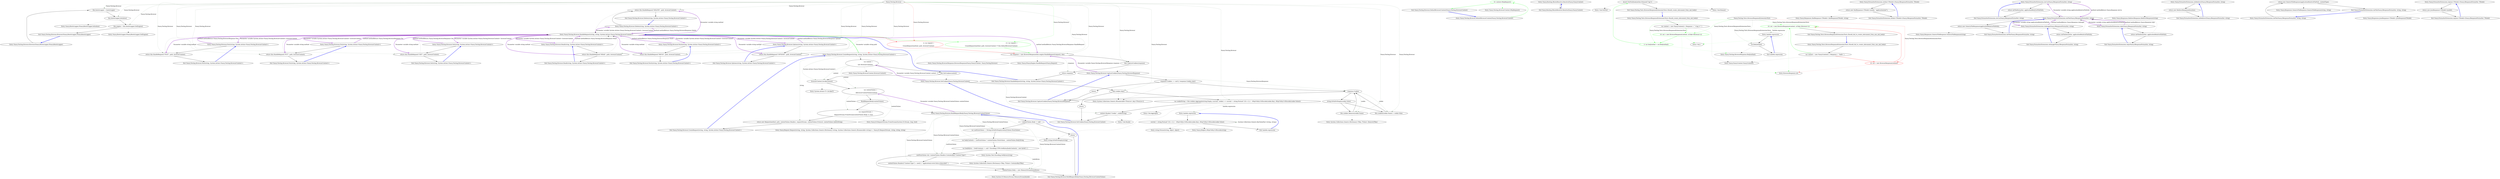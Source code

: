 digraph  {
n86 [label="Nancy.Testing.Browser", span=""];
n0 [cluster="Nancy.Testing.Browser.Browser(Nancy.Bootstrapper.INancyBootstrapper)", label="Entry Nancy.Testing.Browser.Browser(Nancy.Bootstrapper.INancyBootstrapper)", span="26-26"];
n1 [cluster="Nancy.Testing.Browser.Browser(Nancy.Bootstrapper.INancyBootstrapper)", label="this.bootstrapper = bootstrapper", span="28-28"];
n2 [cluster="Nancy.Testing.Browser.Browser(Nancy.Bootstrapper.INancyBootstrapper)", label="this.bootstrapper.Initialise()", span="29-29"];
n3 [cluster="Nancy.Testing.Browser.Browser(Nancy.Bootstrapper.INancyBootstrapper)", label="this.engine = this.bootstrapper.GetEngine()", span="30-30"];
n5 [cluster="Nancy.Bootstrapper.INancyBootstrapper.Initialise()", label="Entry Nancy.Bootstrapper.INancyBootstrapper.Initialise()", span="10-10"];
n4 [cluster="Nancy.Testing.Browser.Browser(Nancy.Bootstrapper.INancyBootstrapper)", label="Exit Nancy.Testing.Browser.Browser(Nancy.Bootstrapper.INancyBootstrapper)", span="26-26"];
n6 [cluster="Nancy.Bootstrapper.INancyBootstrapper.GetEngine()", label="Entry Nancy.Bootstrapper.INancyBootstrapper.GetEngine()", span="16-16"];
n7 [cluster="Nancy.Testing.Browser.Delete(string, System.Action<Nancy.Testing.BrowserContext>)", label="Entry Nancy.Testing.Browser.Delete(string, System.Action<Nancy.Testing.BrowserContext>)", span="39-39"];
n8 [cluster="Nancy.Testing.Browser.Delete(string, System.Action<Nancy.Testing.BrowserContext>)", label="return this.HandleRequest(''DELETE'', path, browserContext);", span="41-41"];
n9 [cluster="Nancy.Testing.Browser.Delete(string, System.Action<Nancy.Testing.BrowserContext>)", label="Exit Nancy.Testing.Browser.Delete(string, System.Action<Nancy.Testing.BrowserContext>)", span="39-39"];
n10 [cluster="Nancy.Testing.Browser.HandleRequest(string, string, System.Action<Nancy.Testing.BrowserContext>)", label="Entry Nancy.Testing.Browser.HandleRequest(string, string, System.Action<Nancy.Testing.BrowserContext>)", span="110-110"];
n11 [cluster="Nancy.Testing.Browser.Get(string, System.Action<Nancy.Testing.BrowserContext>)", label="Entry Nancy.Testing.Browser.Get(string, System.Action<Nancy.Testing.BrowserContext>)", span="50-50"];
n12 [cluster="Nancy.Testing.Browser.Get(string, System.Action<Nancy.Testing.BrowserContext>)", label="return this.HandleRequest(''GET'', path, browserContext);", span="52-52"];
n13 [cluster="Nancy.Testing.Browser.Get(string, System.Action<Nancy.Testing.BrowserContext>)", label="Exit Nancy.Testing.Browser.Get(string, System.Action<Nancy.Testing.BrowserContext>)", span="50-50"];
n14 [cluster="Nancy.Testing.Browser.Head(string, System.Action<Nancy.Testing.BrowserContext>)", label="Entry Nancy.Testing.Browser.Head(string, System.Action<Nancy.Testing.BrowserContext>)", span="61-61"];
n15 [cluster="Nancy.Testing.Browser.Head(string, System.Action<Nancy.Testing.BrowserContext>)", label="return this.HandleRequest(''HEAD'', path, browserContext);", span="63-63"];
n16 [cluster="Nancy.Testing.Browser.Head(string, System.Action<Nancy.Testing.BrowserContext>)", label="Exit Nancy.Testing.Browser.Head(string, System.Action<Nancy.Testing.BrowserContext>)", span="61-61"];
n17 [cluster="Nancy.Testing.Browser.Options(string, System.Action<Nancy.Testing.BrowserContext>)", label="Entry Nancy.Testing.Browser.Options(string, System.Action<Nancy.Testing.BrowserContext>)", span="72-72"];
n18 [cluster="Nancy.Testing.Browser.Options(string, System.Action<Nancy.Testing.BrowserContext>)", label="return this.HandleRequest(''OPTIONS'', path, browserContext);", span="74-74"];
n19 [cluster="Nancy.Testing.Browser.Options(string, System.Action<Nancy.Testing.BrowserContext>)", label="Exit Nancy.Testing.Browser.Options(string, System.Action<Nancy.Testing.BrowserContext>)", span="72-72"];
n20 [cluster="Nancy.Testing.Browser.Patch(string, System.Action<Nancy.Testing.BrowserContext>)", label="Entry Nancy.Testing.Browser.Patch(string, System.Action<Nancy.Testing.BrowserContext>)", span="83-83"];
n21 [cluster="Nancy.Testing.Browser.Patch(string, System.Action<Nancy.Testing.BrowserContext>)", label="return this.HandleRequest(''PATCH'', path, browserContext);", span="85-85"];
n22 [cluster="Nancy.Testing.Browser.Patch(string, System.Action<Nancy.Testing.BrowserContext>)", label="Exit Nancy.Testing.Browser.Patch(string, System.Action<Nancy.Testing.BrowserContext>)", span="83-83"];
n23 [cluster="Nancy.Testing.Browser.Post(string, System.Action<Nancy.Testing.BrowserContext>)", label="Entry Nancy.Testing.Browser.Post(string, System.Action<Nancy.Testing.BrowserContext>)", span="94-94"];
n24 [cluster="Nancy.Testing.Browser.Post(string, System.Action<Nancy.Testing.BrowserContext>)", label="return this.HandleRequest(''POST'', path, browserContext);", span="96-96"];
n25 [cluster="Nancy.Testing.Browser.Post(string, System.Action<Nancy.Testing.BrowserContext>)", label="Exit Nancy.Testing.Browser.Post(string, System.Action<Nancy.Testing.BrowserContext>)", span="94-94"];
n26 [cluster="Nancy.Testing.Browser.Put(string, System.Action<Nancy.Testing.BrowserContext>)", label="Entry Nancy.Testing.Browser.Put(string, System.Action<Nancy.Testing.BrowserContext>)", span="105-105"];
n27 [cluster="Nancy.Testing.Browser.Put(string, System.Action<Nancy.Testing.BrowserContext>)", label="return this.HandleRequest(''PUT'', path, browserContext);", span="107-107"];
n28 [cluster="Nancy.Testing.Browser.Put(string, System.Action<Nancy.Testing.BrowserContext>)", label="Exit Nancy.Testing.Browser.Put(string, System.Action<Nancy.Testing.BrowserContext>)", span="105-105"];
n29 [cluster="Nancy.Testing.Browser.HandleRequest(string, string, System.Action<Nancy.Testing.BrowserContext>)", color=red, community=0, label="4: var request =\r\n                CreateRequest(method, path, browserContext)", span="112-113"];
n30 [cluster="Nancy.Testing.Browser.HandleRequest(string, string, System.Action<Nancy.Testing.BrowserContext>)", label="var response = new BrowserResponse(this.engine.HandleRequest(request), this)", span="115-115"];
n34 [cluster="Nancy.Testing.Browser.CreateRequest(string, string, System.Action<Nancy.Testing.BrowserContext>)", label="Entry Nancy.Testing.Browser.CreateRequest(string, string, System.Action<Nancy.Testing.BrowserContext>)", span="173-173"];
n31 [cluster="Nancy.Testing.Browser.HandleRequest(string, string, System.Action<Nancy.Testing.BrowserContext>)", label="this.CaptureCookies(response)", span="117-117"];
n35 [cluster="Nancy.Testing.BrowserResponse.BrowserResponse(Nancy.NancyContext, Nancy.Testing.Browser)", label="Entry Nancy.Testing.BrowserResponse.BrowserResponse(Nancy.NancyContext, Nancy.Testing.Browser)", span="22-22"];
n36 [cluster="Nancy.INancyEngine.HandleRequest(Nancy.Request)", label="Entry Nancy.INancyEngine.HandleRequest(Nancy.Request)", span="46-46"];
n32 [cluster="Nancy.Testing.Browser.HandleRequest(string, string, System.Action<Nancy.Testing.BrowserContext>)", label="return response;", span="119-119"];
n37 [cluster="Nancy.Testing.Browser.CaptureCookies(Nancy.Testing.BrowserResponse)", label="Entry Nancy.Testing.Browser.CaptureCookies(Nancy.Testing.BrowserResponse)", span="134-134"];
n33 [cluster="Nancy.Testing.Browser.HandleRequest(string, string, System.Action<Nancy.Testing.BrowserContext>)", label="Exit Nancy.Testing.Browser.HandleRequest(string, string, System.Action<Nancy.Testing.BrowserContext>)", span="110-110"];
n38 [cluster="Nancy.Testing.Browser.SetCookies(Nancy.Testing.BrowserContext)", label="Entry Nancy.Testing.Browser.SetCookies(Nancy.Testing.BrowserContext)", span="122-122"];
n39 [cluster="Nancy.Testing.Browser.SetCookies(Nancy.Testing.BrowserContext)", label="!this.cookies.Any()", span="124-124"];
n42 [cluster="Nancy.Testing.Browser.SetCookies(Nancy.Testing.BrowserContext)", label="context.Header(''Cookie'', cookieString)", span="131-131"];
n40 [cluster="Nancy.Testing.Browser.SetCookies(Nancy.Testing.BrowserContext)", label="return;", span="126-126"];
n41 [cluster="Nancy.Testing.Browser.SetCookies(Nancy.Testing.BrowserContext)", label="var cookieString = this.cookies.Aggregate(string.Empty, (current, cookie) => current + string.Format(''{0}={1};'', HttpUtility.UrlEncode(cookie.Key), HttpUtility.UrlEncode(cookie.Value)))", span="129-129"];
n44 [cluster="System.Collections.Generic.IEnumerable<TSource>.Any<TSource>()", label="Entry System.Collections.Generic.IEnumerable<TSource>.Any<TSource>()", span="0-0"];
n45 [cluster="Unk.Aggregate", label="Entry Unk.Aggregate", span=""];
n47 [cluster="lambda expression", label="Entry lambda expression", span="129-129"];
n43 [cluster="Nancy.Testing.Browser.SetCookies(Nancy.Testing.BrowserContext)", label="Exit Nancy.Testing.Browser.SetCookies(Nancy.Testing.BrowserContext)", span="122-122"];
n46 [cluster="Unk.Header", label="Entry Unk.Header", span=""];
n48 [cluster="lambda expression", label="current + string.Format(''{0}={1};'', HttpUtility.UrlEncode(cookie.Key), HttpUtility.UrlEncode(cookie.Value))", span="129-129"];
n49 [cluster="lambda expression", label="Exit lambda expression", span="129-129"];
n50 [cluster="Nancy.Helpers.HttpUtility.UrlEncode(string)", label="Entry Nancy.Helpers.HttpUtility.UrlEncode(string)", span="373-373"];
n51 [cluster="string.Format(string, object, object)", label="Entry string.Format(string, object, object)", span="0-0"];
n52 [cluster="Nancy.Testing.Browser.CaptureCookies(Nancy.Testing.BrowserResponse)", label="response.Cookies == null || !response.Cookies.Any()", span="136-136"];
n54 [cluster="Nancy.Testing.Browser.CaptureCookies(Nancy.Testing.BrowserResponse)", label="response.Cookies", span="141-141"];
n53 [cluster="Nancy.Testing.Browser.CaptureCookies(Nancy.Testing.BrowserResponse)", label="return;", span="138-138"];
n55 [cluster="Nancy.Testing.Browser.CaptureCookies(Nancy.Testing.BrowserResponse)", label="string.IsNullOrEmpty(cookie.Value)", span="143-143"];
n58 [cluster="Nancy.Testing.Browser.CaptureCookies(Nancy.Testing.BrowserResponse)", label="Exit Nancy.Testing.Browser.CaptureCookies(Nancy.Testing.BrowserResponse)", span="134-134"];
n56 [cluster="Nancy.Testing.Browser.CaptureCookies(Nancy.Testing.BrowserResponse)", label="this.cookies.Remove(cookie.Name)", span="145-145"];
n57 [cluster="Nancy.Testing.Browser.CaptureCookies(Nancy.Testing.BrowserResponse)", label="this.cookies[cookie.Name] = cookie.Value", span="149-149"];
n59 [cluster="string.IsNullOrEmpty(string)", label="Entry string.IsNullOrEmpty(string)", span="0-0"];
n60 [cluster="System.Collections.Generic.IDictionary<TKey, TValue>.Remove(TKey)", label="Entry System.Collections.Generic.IDictionary<TKey, TValue>.Remove(TKey)", span="0-0"];
n61 [cluster="Nancy.Testing.Browser.BuildRequestBody(Nancy.Testing.IBrowserContextValues)", label="Entry Nancy.Testing.Browser.BuildRequestBody(Nancy.Testing.IBrowserContextValues)", span="154-154"];
n62 [cluster="Nancy.Testing.Browser.BuildRequestBody(Nancy.Testing.IBrowserContextValues)", label="contextValues.Body != null", span="156-156"];
n64 [cluster="Nancy.Testing.Browser.BuildRequestBody(Nancy.Testing.IBrowserContextValues)", label="var useFormValues = !String.IsNullOrEmpty(contextValues.FormValues)", span="161-161"];
n65 [cluster="Nancy.Testing.Browser.BuildRequestBody(Nancy.Testing.IBrowserContextValues)", label="var bodyContents = useFormValues ? contextValues.FormValues : contextValues.BodyString", span="162-162"];
n67 [cluster="Nancy.Testing.Browser.BuildRequestBody(Nancy.Testing.IBrowserContextValues)", label="useFormValues && !contextValues.Headers.ContainsKey(''Content-Type'')", span="165-165"];
n68 [cluster="Nancy.Testing.Browser.BuildRequestBody(Nancy.Testing.IBrowserContextValues)", label="contextValues.Headers[''Content-Type''] = new[] { ''application/x-www-form-urlencoded'' }", span="167-167"];
n69 [cluster="Nancy.Testing.Browser.BuildRequestBody(Nancy.Testing.IBrowserContextValues)", label="contextValues.Body = new MemoryStream(bodyBytes)", span="170-170"];
n63 [cluster="Nancy.Testing.Browser.BuildRequestBody(Nancy.Testing.IBrowserContextValues)", label="return;", span="158-158"];
n66 [cluster="Nancy.Testing.Browser.BuildRequestBody(Nancy.Testing.IBrowserContextValues)", label="var bodyBytes = bodyContents != null ? Encoding.UTF8.GetBytes(bodyContents) : new byte[] { }", span="163-163"];
n71 [cluster="System.Text.Encoding.GetBytes(string)", label="Entry System.Text.Encoding.GetBytes(string)", span="0-0"];
n72 [cluster="System.Collections.Generic.IDictionary<TKey, TValue>.ContainsKey(TKey)", label="Entry System.Collections.Generic.IDictionary<TKey, TValue>.ContainsKey(TKey)", span="0-0"];
n70 [cluster="Nancy.Testing.Browser.BuildRequestBody(Nancy.Testing.IBrowserContextValues)", label="Exit Nancy.Testing.Browser.BuildRequestBody(Nancy.Testing.IBrowserContextValues)", span="154-154"];
n73 [cluster="System.IO.MemoryStream.MemoryStream(byte[])", label="Entry System.IO.MemoryStream.MemoryStream(byte[])", span="0-0"];
n74 [cluster="Nancy.Testing.Browser.CreateRequest(string, string, System.Action<Nancy.Testing.BrowserContext>)", label="var context =\r\n                new BrowserContext()", span="175-176"];
n76 [cluster="Nancy.Testing.Browser.CreateRequest(string, string, System.Action<Nancy.Testing.BrowserContext>)", label="browserContext.Invoke(context)", span="180-180"];
n80 [cluster="Nancy.Testing.Browser.CreateRequest(string, string, System.Action<Nancy.Testing.BrowserContext>)", label="return new Request(method, path, contextValues.Headers, requestStream, contextValues.Protocol, contextValues.QueryString);", span="190-190"];
n75 [cluster="Nancy.Testing.Browser.CreateRequest(string, string, System.Action<Nancy.Testing.BrowserContext>)", label="this.SetCookies(context)", span="178-178"];
n82 [cluster="Nancy.Testing.BrowserContext.BrowserContext()", label="Entry Nancy.Testing.BrowserContext.BrowserContext()", span="14-14"];
n77 [cluster="Nancy.Testing.Browser.CreateRequest(string, string, System.Action<Nancy.Testing.BrowserContext>)", label="var contextValues =\r\n                (IBrowserContextValues)context", span="182-183"];
n83 [cluster="System.Action<T>.Invoke(T)", label="Entry System.Action<T>.Invoke(T)", span="0-0"];
n78 [cluster="Nancy.Testing.Browser.CreateRequest(string, string, System.Action<Nancy.Testing.BrowserContext>)", label="BuildRequestBody(contextValues)", span="185-185"];
n79 [cluster="Nancy.Testing.Browser.CreateRequest(string, string, System.Action<Nancy.Testing.BrowserContext>)", label="var requestStream =\r\n                RequestStream.FromStream(contextValues.Body, 0, true)", span="187-188"];
n84 [cluster="Nancy.IO.RequestStream.FromStream(System.IO.Stream, long, bool)", label="Entry Nancy.IO.RequestStream.FromStream(System.IO.Stream, long, bool)", span="224-224"];
n81 [cluster="Nancy.Testing.Browser.CreateRequest(string, string, System.Action<Nancy.Testing.BrowserContext>)", label="Exit Nancy.Testing.Browser.CreateRequest(string, string, System.Action<Nancy.Testing.BrowserContext>)", span="173-173"];
n85 [cluster="Nancy.Request.Request(string, string, System.Collections.Generic.IDictionary<string, System.Collections.Generic.IEnumerable<string>>, Nancy.IO.RequestStream, string, string, string)", label="Entry Nancy.Request.Request(string, string, System.Collections.Generic.IDictionary<string, System.Collections.Generic.IEnumerable<string>>, Nancy.IO.RequestStream, string, string, string)", span="41-41"];
d29 [cluster="Nancy.Testing.Browser.HandleRequest(string, string, System.Action<Nancy.Testing.BrowserContext>)", color=green, community=0, label="13: var request =\r\n                CreateRequest(method, path, browserContext ?? this.DefaultBrowserContext)", span="112-113"];
d39 [cluster="Nancy.Testing.Browser.DefaultBrowserContext(Nancy.Testing.BrowserContext)", color=green, community=0, label="10: context.HttpRequest()", span="124-124"];
d38 [cluster="Nancy.Testing.Browser.DefaultBrowserContext(Nancy.Testing.BrowserContext)", label="Entry Nancy.Testing.Browser.DefaultBrowserContext(Nancy.Testing.BrowserContext)", span="122-122"];
d40 [cluster="Nancy.Testing.Browser.DefaultBrowserContext(Nancy.Testing.BrowserContext)", label="Exit Nancy.Testing.Browser.DefaultBrowserContext(Nancy.Testing.BrowserContext)", span="122-122"];
d41 [cluster="Nancy.Testing.BrowserContext.HttpRequest()", label="Entry Nancy.Testing.BrowserContext.HttpRequest()", span="116-116"];
m0_0 [cluster="Nancy.Routing.IRouteResolver.Resolve(Nancy.NancyContext)", file="BrowserFixture.cs", label="Entry Nancy.Routing.IRouteResolver.Resolve(Nancy.NancyContext)", span="15-15"];
m0_1 [cluster="Nancy.Routing.IRouteResolver.Resolve(Nancy.NancyContext)", file="BrowserFixture.cs", label="Exit Nancy.Routing.IRouteResolver.Resolve(Nancy.NancyContext)", span="15-15"];
m1_10 [cluster="Unk.NotNull", file="BrowserResponseExtensionsTests.cs", label="Entry Unk.NotNull", span=""];
m1_16 [cluster="Unk.>", file="BrowserResponseExtensionsTests.cs", label="Entry Unk.>", span=""];
m1_9 [cluster="Unk.Element", file="BrowserResponseExtensionsTests.cs", label="Entry Unk.Element", span=""];
m1_8 [cluster="Nancy.Testing.BrowserResponse.BodyAsXml()", file="BrowserResponseExtensionsTests.cs", label="Entry Nancy.Testing.BrowserResponse.BodyAsXml()", span="30-30"];
m1_0 [cluster="Nancy.Testing.Tests.BrowserResponseExtensionsTests.Should_create_xdocument_from_xml_body()", file="BrowserResponseExtensionsTests.cs", label="Entry Nancy.Testing.Tests.BrowserResponseExtensionsTests.Should_create_xdocument_from_xml_body()", span="10-10"];
m1_1 [cluster="Nancy.Testing.Tests.BrowserResponseExtensionsTests.Should_create_xdocument_from_xml_body()", file="BrowserResponseExtensionsTests.cs", label="var context = new NancyContext() { Response = ''<tag />'' }", span="12-12"];
m1_2 [cluster="Nancy.Testing.Tests.BrowserResponseExtensionsTests.Should_create_xdocument_from_xml_body()", color=green, community=0, file="BrowserResponseExtensionsTests.cs", label="10: sut = new BrowserResponse(context, A.Fake<Browser>())", span="14-14"];
m1_3 [cluster="Nancy.Testing.Tests.BrowserResponseExtensionsTests.Should_create_xdocument_from_xml_body()", color=green, community=0, file="BrowserResponseExtensionsTests.cs", label="3: var bodyAsXml = sut.BodyAsXml()", span="15-15"];
m1_4 [cluster="Nancy.Testing.Tests.BrowserResponseExtensionsTests.Should_create_xdocument_from_xml_body()", file="BrowserResponseExtensionsTests.cs", label="Assert.NotNull(bodyAsXml.Element(''tag''))", span="15-15"];
m1_5 [cluster="Nancy.Testing.Tests.BrowserResponseExtensionsTests.Should_create_xdocument_from_xml_body()", file="BrowserResponseExtensionsTests.cs", label="Exit Nancy.Testing.Tests.BrowserResponseExtensionsTests.Should_create_xdocument_from_xml_body()", span="10-10"];
m1_6 [cluster="Nancy.NancyContext.NancyContext()", file="BrowserResponseExtensionsTests.cs", label="Entry Nancy.NancyContext.NancyContext()", span="16-16"];
m1_7 [cluster="BrowserResponse.cstr", file="BrowserResponseExtensionsTests.cs", label="Entry BrowserResponse.cstr", span=""];
m1_17 [cluster="lambda expression", file="BrowserResponseExtensionsTests.cs", label="Entry lambda expression", span="24-24"];
m1_18 [cluster="lambda expression", file="BrowserResponseExtensionsTests.cs", label="sut.BodyAsXml()", span="24-24"];
m1_19 [cluster="lambda expression", file="BrowserResponseExtensionsTests.cs", label="Exit lambda expression", span="24-24"];
m1_11 [cluster="Nancy.Testing.Tests.BrowserResponseExtensionsTests.Should_fail_to_create_xdocument_from_non_xml_body()", file="BrowserResponseExtensionsTests.cs", label="Entry Nancy.Testing.Tests.BrowserResponseExtensionsTests.Should_fail_to_create_xdocument_from_non_xml_body()", span="19-19"];
m1_12 [cluster="Nancy.Testing.Tests.BrowserResponseExtensionsTests.Should_fail_to_create_xdocument_from_non_xml_body()", file="BrowserResponseExtensionsTests.cs", label="var context = new NancyContext() { Response = ''hello'' }", span="21-21"];
m1_13 [cluster="Nancy.Testing.Tests.BrowserResponseExtensionsTests.Should_fail_to_create_xdocument_from_non_xml_body()", color=red, community=0, file="BrowserResponseExtensionsTests.cs", label="10: sut = new BrowserResponse(context)", span="22-22"];
m1_14 [cluster="Nancy.Testing.Tests.BrowserResponseExtensionsTests.Should_fail_to_create_xdocument_from_non_xml_body()", color=green, community=0, file="BrowserResponseExtensionsTests.cs", label="10: sut = new BrowserResponse(context, A.Fake<Browser>())", span="24-24"];
m1_15 [cluster="Nancy.Testing.Tests.BrowserResponseExtensionsTests.Should_fail_to_create_xdocument_from_non_xml_body()", file="BrowserResponseExtensionsTests.cs", label="Exit Nancy.Testing.Tests.BrowserResponseExtensionsTests.Should_fail_to_create_xdocument_from_non_xml_body()", span="19-19"];
m1_20 [file="BrowserResponseExtensionsTests.cs", label="Nancy.Testing.Tests.BrowserResponseExtensionsTests", span=""];
m2_25 [cluster="Nancy.FormatterExtensions.AsXml<TModel>(Nancy.IResponseFormatter, TModel)", file="FormatterExtensions.cs", label="Entry Nancy.FormatterExtensions.AsXml<TModel>(Nancy.IResponseFormatter, TModel)", span="41-41"];
m2_26 [cluster="Nancy.FormatterExtensions.AsXml<TModel>(Nancy.IResponseFormatter, TModel)", file="FormatterExtensions.cs", label="return new XmlResponse<TModel>(model, ''application/xml'');", span="43-43"];
m2_27 [cluster="Nancy.FormatterExtensions.AsXml<TModel>(Nancy.IResponseFormatter, TModel)", file="FormatterExtensions.cs", label="Exit Nancy.FormatterExtensions.AsXml<TModel>(Nancy.IResponseFormatter, TModel)", span="41-41"];
m2_8 [cluster="Nancy.FormatterExtensions.AsCss(Nancy.IResponseFormatter, string)", file="FormatterExtensions.cs", label="Entry Nancy.FormatterExtensions.AsCss(Nancy.IResponseFormatter, string)", span="16-16"];
m2_9 [cluster="Nancy.FormatterExtensions.AsCss(Nancy.IResponseFormatter, string)", file="FormatterExtensions.cs", label="return AsFile(formatter, applicationRelativeFilePath);", span="18-18"];
m2_10 [cluster="Nancy.FormatterExtensions.AsCss(Nancy.IResponseFormatter, string)", file="FormatterExtensions.cs", label="Exit Nancy.FormatterExtensions.AsCss(Nancy.IResponseFormatter, string)", span="16-16"];
m2_4 [cluster="Nancy.FormatterExtensions.AsFile(Nancy.IResponseFormatter, string)", file="FormatterExtensions.cs", label="Entry Nancy.FormatterExtensions.AsFile(Nancy.IResponseFormatter, string)", span="11-11"];
m2_5 [cluster="Nancy.FormatterExtensions.AsFile(Nancy.IResponseFormatter, string)", file="FormatterExtensions.cs", label="return new GenericFileResponse(applicationRelativeFilePath);", span="13-13"];
m2_6 [cluster="Nancy.FormatterExtensions.AsFile(Nancy.IResponseFormatter, string)", file="FormatterExtensions.cs", label="Exit Nancy.FormatterExtensions.AsFile(Nancy.IResponseFormatter, string)", span="11-11"];
m2_28 [cluster="Nancy.Responses.XmlResponse<TModel>.XmlResponse(TModel, string)", file="FormatterExtensions.cs", label="Entry Nancy.Responses.XmlResponse<TModel>.XmlResponse(TModel, string)", span="8-8"];
m2_21 [cluster="Nancy.FormatterExtensions.AsRedirect(Nancy.IResponseFormatter, string)", file="FormatterExtensions.cs", label="Entry Nancy.FormatterExtensions.AsRedirect(Nancy.IResponseFormatter, string)", span="36-36"];
m2_22 [cluster="Nancy.FormatterExtensions.AsRedirect(Nancy.IResponseFormatter, string)", file="FormatterExtensions.cs", label="return new RedirectResponse(location);", span="38-38"];
m2_23 [cluster="Nancy.FormatterExtensions.AsRedirect(Nancy.IResponseFormatter, string)", file="FormatterExtensions.cs", label="Exit Nancy.FormatterExtensions.AsRedirect(Nancy.IResponseFormatter, string)", span="36-36"];
m2_3 [cluster="Nancy.Responses.GenericFileResponse.GenericFileResponse(string, string)", file="FormatterExtensions.cs", label="Entry Nancy.Responses.GenericFileResponse.GenericFileResponse(string, string)", span="30-30"];
m2_17 [cluster="Nancy.FormatterExtensions.AsJson<TModel>(Nancy.IResponseFormatter, TModel)", file="FormatterExtensions.cs", label="Entry Nancy.FormatterExtensions.AsJson<TModel>(Nancy.IResponseFormatter, TModel)", span="31-31"];
m2_18 [cluster="Nancy.FormatterExtensions.AsJson<TModel>(Nancy.IResponseFormatter, TModel)", file="FormatterExtensions.cs", label="return new JsonResponse<TModel>(model);", span="33-33"];
m2_19 [cluster="Nancy.FormatterExtensions.AsJson<TModel>(Nancy.IResponseFormatter, TModel)", file="FormatterExtensions.cs", label="Exit Nancy.FormatterExtensions.AsJson<TModel>(Nancy.IResponseFormatter, TModel)", span="31-31"];
m2_0 [cluster="Nancy.FormatterExtensions.AsFile(Nancy.IResponseFormatter, string, string)", file="FormatterExtensions.cs", label="Entry Nancy.FormatterExtensions.AsFile(Nancy.IResponseFormatter, string, string)", span="6-6"];
m2_1 [cluster="Nancy.FormatterExtensions.AsFile(Nancy.IResponseFormatter, string, string)", file="FormatterExtensions.cs", label="return new GenericFileResponse(applicationRelativeFilePath, contentType);", span="8-8"];
m2_2 [cluster="Nancy.FormatterExtensions.AsFile(Nancy.IResponseFormatter, string, string)", file="FormatterExtensions.cs", label="Exit Nancy.FormatterExtensions.AsFile(Nancy.IResponseFormatter, string, string)", span="6-6"];
m2_20 [cluster="Nancy.Responses.JsonResponse<TModel>.JsonResponse(TModel)", file="FormatterExtensions.cs", label="Entry Nancy.Responses.JsonResponse<TModel>.JsonResponse(TModel)", span="8-8"];
m2_11 [cluster="Nancy.FormatterExtensions.AsImage(Nancy.IResponseFormatter, string)", file="FormatterExtensions.cs", label="Entry Nancy.FormatterExtensions.AsImage(Nancy.IResponseFormatter, string)", span="21-21"];
m2_12 [cluster="Nancy.FormatterExtensions.AsImage(Nancy.IResponseFormatter, string)", file="FormatterExtensions.cs", label="return AsFile(formatter, applicationRelativeFilePath);", span="23-23"];
m2_13 [cluster="Nancy.FormatterExtensions.AsImage(Nancy.IResponseFormatter, string)", file="FormatterExtensions.cs", label="Exit Nancy.FormatterExtensions.AsImage(Nancy.IResponseFormatter, string)", span="21-21"];
m2_7 [cluster="Nancy.Responses.GenericFileResponse.GenericFileResponse(string)", file="FormatterExtensions.cs", label="Entry Nancy.Responses.GenericFileResponse.GenericFileResponse(string)", span="19-19"];
m2_24 [cluster="Nancy.Responses.RedirectResponse.RedirectResponse(string)", file="FormatterExtensions.cs", label="Entry Nancy.Responses.RedirectResponse.RedirectResponse(string)", span="15-15"];
m2_14 [cluster="Nancy.FormatterExtensions.AsJs(Nancy.IResponseFormatter, string)", file="FormatterExtensions.cs", label="Entry Nancy.FormatterExtensions.AsJs(Nancy.IResponseFormatter, string)", span="26-26"];
m2_15 [cluster="Nancy.FormatterExtensions.AsJs(Nancy.IResponseFormatter, string)", file="FormatterExtensions.cs", label="return AsFile(formatter, applicationRelativeFilePath);", span="28-28"];
m2_16 [cluster="Nancy.FormatterExtensions.AsJs(Nancy.IResponseFormatter, string)", file="FormatterExtensions.cs", label="Exit Nancy.FormatterExtensions.AsJs(Nancy.IResponseFormatter, string)", span="26-26"];
n86 -> n1  [color=darkseagreen4, key=1, label="Nancy.Testing.Browser", style=dashed];
n86 -> n2  [color=darkseagreen4, key=1, label="Nancy.Testing.Browser", style=dashed];
n86 -> n3  [color=darkseagreen4, key=1, label="Nancy.Testing.Browser", style=dashed];
n86 -> n8  [color=darkseagreen4, key=1, label="Nancy.Testing.Browser", style=dashed];
n86 -> n12  [color=darkseagreen4, key=1, label="Nancy.Testing.Browser", style=dashed];
n86 -> n15  [color=darkseagreen4, key=1, label="Nancy.Testing.Browser", style=dashed];
n86 -> n18  [color=darkseagreen4, key=1, label="Nancy.Testing.Browser", style=dashed];
n86 -> n21  [color=darkseagreen4, key=1, label="Nancy.Testing.Browser", style=dashed];
n86 -> n24  [color=darkseagreen4, key=1, label="Nancy.Testing.Browser", style=dashed];
n86 -> n27  [color=darkseagreen4, key=1, label="Nancy.Testing.Browser", style=dashed];
n86 -> n29  [color=red, key=1, label="Nancy.Testing.Browser", style=dashed];
n86 -> n30  [color=darkseagreen4, key=1, label="Nancy.Testing.Browser", style=dashed];
n86 -> n31  [color=darkseagreen4, key=1, label="Nancy.Testing.Browser", style=dashed];
n86 -> n39  [color=darkseagreen4, key=1, label="Nancy.Testing.Browser", style=dashed];
n86 -> n41  [color=darkseagreen4, key=1, label="Nancy.Testing.Browser", style=dashed];
n86 -> n56  [color=darkseagreen4, key=1, label="Nancy.Testing.Browser", style=dashed];
n86 -> n57  [color=darkseagreen4, key=1, label="Nancy.Testing.Browser", style=dashed];
n86 -> n75  [color=darkseagreen4, key=1, label="Nancy.Testing.Browser", style=dashed];
n86 -> d29  [color=green, key=1, label="Nancy.Testing.Browser", style=dashed];
n0 -> n1  [key=0, style=solid];
n1 -> n2  [key=0, style=solid];
n2 -> n3  [key=0, style=solid];
n2 -> n5  [key=2, style=dotted];
n3 -> n4  [key=0, style=solid];
n3 -> n6  [key=2, style=dotted];
n4 -> n0  [color=blue, key=0, style=bold];
n7 -> n8  [key=0, style=solid];
n7 -> n10  [color=darkorchid, key=3, label="method methodReturn Nancy.Testing.BrowserResponse Delete", style=bold];
n8 -> n9  [key=0, style=solid];
n8 -> n10  [key=2, style=dotted];
n9 -> n7  [color=blue, key=0, style=bold];
n10 -> n29  [color=red, key=0, style=solid];
n10 -> n8  [color=darkorchid, key=3, label="Parameter variable string method", style=bold];
n10 -> n12  [color=darkorchid, key=3, label="Parameter variable string method", style=bold];
n10 -> n15  [color=darkorchid, key=3, label="Parameter variable string method", style=bold];
n10 -> n18  [color=darkorchid, key=3, label="Parameter variable string method", style=bold];
n10 -> n21  [color=darkorchid, key=3, label="Parameter variable string method", style=bold];
n10 -> n24  [color=darkorchid, key=3, label="Parameter variable string method", style=bold];
n10 -> n27  [color=darkorchid, key=3, label="Parameter variable string method", style=bold];
n10 -> n7  [color=darkorchid, key=3, label="Parameter variable System.Action<Nancy.Testing.BrowserContext> browserContext", style=bold];
n10 -> n11  [color=darkorchid, key=3, label="Parameter variable System.Action<Nancy.Testing.BrowserContext> browserContext", style=bold];
n10 -> n14  [color=darkorchid, key=3, label="Parameter variable System.Action<Nancy.Testing.BrowserContext> browserContext", style=bold];
n10 -> n17  [color=darkorchid, key=3, label="Parameter variable System.Action<Nancy.Testing.BrowserContext> browserContext", style=bold];
n10 -> n20  [color=darkorchid, key=3, label="Parameter variable System.Action<Nancy.Testing.BrowserContext> browserContext", style=bold];
n10 -> n23  [color=darkorchid, key=3, label="Parameter variable System.Action<Nancy.Testing.BrowserContext> browserContext", style=bold];
n10 -> n26  [color=darkorchid, key=3, label="Parameter variable System.Action<Nancy.Testing.BrowserContext> browserContext", style=bold];
n10 -> n30  [color=darkorchid, key=3, label="method methodReturn Nancy.Testing.BrowserResponse HandleRequest", style=bold];
n10 -> d29  [color=green, key=0, style=solid];
n11 -> n12  [key=0, style=solid];
n11 -> n10  [color=darkorchid, key=3, label="method methodReturn Nancy.Testing.BrowserResponse Get", style=bold];
n12 -> n13  [key=0, style=solid];
n12 -> n10  [key=2, style=dotted];
n13 -> n11  [color=blue, key=0, style=bold];
n14 -> n15  [key=0, style=solid];
n14 -> n10  [color=darkorchid, key=3, label="method methodReturn Nancy.Testing.BrowserResponse Head", style=bold];
n15 -> n16  [key=0, style=solid];
n15 -> n10  [key=2, style=dotted];
n16 -> n14  [color=blue, key=0, style=bold];
n17 -> n18  [key=0, style=solid];
n17 -> n10  [color=darkorchid, key=3, label="method methodReturn Nancy.Testing.BrowserResponse Options", style=bold];
n18 -> n19  [key=0, style=solid];
n18 -> n10  [key=2, style=dotted];
n19 -> n17  [color=blue, key=0, style=bold];
n20 -> n21  [key=0, style=solid];
n20 -> n10  [color=darkorchid, key=3, label="method methodReturn Nancy.Testing.BrowserResponse Patch", style=bold];
n21 -> n22  [key=0, style=solid];
n21 -> n10  [key=2, style=dotted];
n22 -> n20  [color=blue, key=0, style=bold];
n23 -> n24  [key=0, style=solid];
n23 -> n10  [color=darkorchid, key=3, label="method methodReturn Nancy.Testing.BrowserResponse Post", style=bold];
n24 -> n25  [key=0, style=solid];
n24 -> n10  [key=2, style=dotted];
n25 -> n23  [color=blue, key=0, style=bold];
n26 -> n27  [key=0, style=solid];
n26 -> n10  [color=darkorchid, key=3, label="method methodReturn Nancy.Testing.BrowserResponse Put", style=bold];
n27 -> n28  [key=0, style=solid];
n27 -> n10  [key=2, style=dotted];
n28 -> n26  [color=blue, key=0, style=bold];
n29 -> n30  [color=red, key=0, style=solid];
n29 -> n34  [color=red, key=2, style=dotted];
n30 -> n31  [key=0, style=solid];
n30 -> n35  [key=2, style=dotted];
n30 -> n36  [key=2, style=dotted];
n30 -> n32  [color=darkseagreen4, key=1, label=response, style=dashed];
n34 -> n74  [key=0, style=solid];
n34 -> n76  [color=darkseagreen4, key=1, label="System.Action<Nancy.Testing.BrowserContext>", style=dashed];
n34 -> n80  [color=darkseagreen4, key=1, label=string, style=dashed];
n34 -> n10  [color=green, key=3, label="Parameter variable string path", style=bold];
n31 -> n32  [key=0, style=solid];
n31 -> n37  [key=2, style=dotted];
n32 -> n33  [key=0, style=solid];
n37 -> n52  [key=0, style=solid];
n37 -> n54  [color=darkseagreen4, key=1, label="Nancy.Testing.BrowserResponse", style=dashed];
n37 -> n30  [color=darkorchid, key=3, label="Parameter variable Nancy.Testing.BrowserResponse response", style=bold];
n33 -> n10  [color=blue, key=0, style=bold];
n38 -> n39  [key=0, style=solid];
n38 -> n42  [color=darkseagreen4, key=1, label="Nancy.Testing.BrowserContext", style=dashed];
n38 -> n74  [color=darkorchid, key=3, label="Parameter variable Nancy.Testing.BrowserContext context", style=bold];
n39 -> n40  [key=0, style=solid];
n39 -> n41  [key=0, style=solid];
n39 -> n44  [key=2, style=dotted];
n42 -> n43  [key=0, style=solid];
n42 -> n46  [key=2, style=dotted];
n40 -> n43  [key=0, style=solid];
n41 -> n42  [key=0, style=solid];
n41 -> n45  [key=2, style=dotted];
n41 -> n47  [color=darkseagreen4, key=1, label="lambda expression", style=dashed];
n47 -> n48  [key=0, style=solid];
n43 -> n38  [color=blue, key=0, style=bold];
n48 -> n49  [key=0, style=solid];
n48 -> n50  [key=2, style=dotted];
n48 -> n51  [key=2, style=dotted];
n48 -> n48  [color=darkseagreen4, key=1, label="System.Collections.Generic.KeyValuePair<string, string>", style=dashed];
n49 -> n47  [color=blue, key=0, style=bold];
n52 -> n53  [key=0, style=solid];
n52 -> n54  [key=0, style=solid];
n52 -> n44  [key=2, style=dotted];
n54 -> n55  [key=0, style=solid];
n54 -> n58  [key=0, style=solid];
n54 -> n56  [color=darkseagreen4, key=1, label=cookie, style=dashed];
n54 -> n57  [color=darkseagreen4, key=1, label=cookie, style=dashed];
n53 -> n58  [key=0, style=solid];
n55 -> n56  [key=0, style=solid];
n55 -> n57  [key=0, style=solid];
n55 -> n59  [key=2, style=dotted];
n58 -> n37  [color=blue, key=0, style=bold];
n56 -> n54  [key=0, style=solid];
n56 -> n60  [key=2, style=dotted];
n57 -> n54  [key=0, style=solid];
n61 -> n62  [key=0, style=solid];
n61 -> n64  [color=darkseagreen4, key=1, label="Nancy.Testing.IBrowserContextValues", style=dashed];
n61 -> n65  [color=darkseagreen4, key=1, label="Nancy.Testing.IBrowserContextValues", style=dashed];
n61 -> n67  [color=darkseagreen4, key=1, label="Nancy.Testing.IBrowserContextValues", style=dashed];
n61 -> n68  [color=darkseagreen4, key=1, label="Nancy.Testing.IBrowserContextValues", style=dashed];
n61 -> n69  [color=darkseagreen4, key=1, label="Nancy.Testing.IBrowserContextValues", style=dashed];
n61 -> n77  [color=darkorchid, key=3, label="Parameter variable Nancy.Testing.IBrowserContextValues contextValues", style=bold];
n62 -> n63  [key=0, style=solid];
n62 -> n64  [key=0, style=solid];
n64 -> n65  [key=0, style=solid];
n64 -> n59  [key=2, style=dotted];
n64 -> n67  [color=darkseagreen4, key=1, label=useFormValues, style=dashed];
n65 -> n66  [key=0, style=solid];
n67 -> n68  [key=0, style=solid];
n67 -> n69  [key=0, style=solid];
n67 -> n72  [key=2, style=dotted];
n68 -> n69  [key=0, style=solid];
n69 -> n70  [key=0, style=solid];
n69 -> n73  [key=2, style=dotted];
n63 -> n70  [key=0, style=solid];
n66 -> n67  [key=0, style=solid];
n66 -> n71  [key=2, style=dotted];
n66 -> n69  [color=darkseagreen4, key=1, label=bodyBytes, style=dashed];
n70 -> n61  [color=blue, key=0, style=bold];
n74 -> n75  [key=0, style=solid];
n74 -> n82  [key=2, style=dotted];
n74 -> n76  [color=darkseagreen4, key=1, label=context, style=dashed];
n74 -> n77  [color=darkseagreen4, key=1, label=context, style=dashed];
n76 -> n77  [key=0, style=solid];
n76 -> n83  [key=2, style=dotted];
n80 -> n81  [key=0, style=solid];
n80 -> n85  [key=2, style=dotted];
n75 -> n76  [key=0, style=solid];
n75 -> n38  [key=2, style=dotted];
n77 -> n78  [key=0, style=solid];
n77 -> n79  [color=darkseagreen4, key=1, label=contextValues, style=dashed];
n77 -> n80  [color=darkseagreen4, key=1, label=contextValues, style=dashed];
n78 -> n79  [key=0, style=solid];
n78 -> n61  [key=2, style=dotted];
n79 -> n80  [key=0, style=solid];
n79 -> n84  [key=2, style=dotted];
n81 -> n34  [color=blue, key=0, style=bold];
d29 -> n30  [color=green, key=0, style=solid];
d29 -> n34  [color=green, key=2, style=dotted];
d39 -> d40  [color=green, key=0, style=solid];
d39 -> d41  [color=green, key=2, style=dotted];
d38 -> d39  [color=green, key=0, style=solid];
d40 -> d38  [color=blue, key=0, style=bold];
m0_0 -> m0_1  [key=0, style=solid];
m0_1 -> m0_0  [color=blue, key=0, style=bold];
m1_0 -> m1_1  [key=0, style=solid];
m1_1 -> m1_2  [color=green, key=0, style=solid];
m1_1 -> m1_6  [key=2, style=dotted];
m1_2 -> m1_3  [color=green, key=0, style=solid];
m1_2 -> m1_7  [color=green, key=2, style=dotted];
m1_2 -> m1_16  [color=green, key=2, style=dotted];
m1_3 -> m1_4  [color=green, key=0, style=solid];
m1_3 -> m1_8  [color=green, key=2, style=dotted];
m1_4 -> m1_5  [key=0, style=solid];
m1_4 -> m1_9  [key=2, style=dotted];
m1_4 -> m1_10  [key=2, style=dotted];
m1_5 -> m1_0  [color=blue, key=0, style=bold];
m1_17 -> m1_18  [key=0, style=solid];
m1_18 -> m1_19  [key=0, style=solid];
m1_18 -> m1_8  [key=2, style=dotted];
m1_19 -> m1_17  [color=blue, key=0, style=bold];
m1_11 -> m1_12  [key=0, style=solid];
m1_12 -> m1_13  [color=red, key=0, style=solid];
m1_12 -> m1_6  [key=2, style=dotted];
m1_12 -> m1_14  [color=green, key=0, style=solid];
m1_13 -> m1_14  [color=red, key=0, style=solid];
m1_13 -> m1_7  [color=red, key=2, style=dotted];
m1_14 -> m1_15  [key=0, style=solid];
m1_14 -> m1_16  [color=green, key=2, style=dotted];
m1_14 -> m1_17  [color=darkseagreen4, key=1, label="lambda expression", style=dashed];
m1_14 -> m1_14  [color=green, key=0, style=solid];
m1_14 -> m1_7  [color=green, key=2, style=dotted];
m1_15 -> m1_11  [color=blue, key=0, style=bold];
m1_20 -> m1_2  [color=green, key=1, label="Nancy.Testing.Tests.BrowserResponseExtensionsTests", style=dashed];
m1_20 -> m1_3  [color=green, key=1, label="Nancy.Testing.Tests.BrowserResponseExtensionsTests", style=dashed];
m1_20 -> m1_13  [color=red, key=1, label="Nancy.Testing.Tests.BrowserResponseExtensionsTests", style=dashed];
m1_20 -> m1_14  [color=green, key=1, label="Nancy.Testing.Tests.BrowserResponseExtensionsTests", style=dashed];
m1_20 -> m1_18  [color=darkseagreen4, key=1, label="Nancy.Testing.Tests.BrowserResponseExtensionsTests", style=dashed];
m2_25 -> m2_26  [key=0, style=solid];
m2_26 -> m2_27  [key=0, style=solid];
m2_26 -> m2_28  [key=2, style=dotted];
m2_27 -> m2_25  [color=blue, key=0, style=bold];
m2_8 -> m2_9  [key=0, style=solid];
m2_8 -> m2_4  [color=darkorchid, key=3, label="method methodReturn Nancy.Response AsCss", style=bold];
m2_9 -> m2_10  [key=0, style=solid];
m2_9 -> m2_4  [key=2, style=dotted];
m2_10 -> m2_8  [color=blue, key=0, style=bold];
m2_4 -> m2_5  [key=0, style=solid];
m2_4 -> m2_8  [color=darkorchid, key=3, label="Parameter variable string applicationRelativeFilePath", style=bold];
m2_4 -> m2_11  [color=darkorchid, key=3, label="Parameter variable string applicationRelativeFilePath", style=bold];
m2_4 -> m2_14  [color=darkorchid, key=3, label="Parameter variable string applicationRelativeFilePath", style=bold];
m2_5 -> m2_6  [key=0, style=solid];
m2_5 -> m2_7  [key=2, style=dotted];
m2_6 -> m2_4  [color=blue, key=0, style=bold];
m2_21 -> m2_22  [key=0, style=solid];
m2_22 -> m2_23  [key=0, style=solid];
m2_22 -> m2_24  [key=2, style=dotted];
m2_23 -> m2_21  [color=blue, key=0, style=bold];
m2_17 -> m2_18  [key=0, style=solid];
m2_18 -> m2_19  [key=0, style=solid];
m2_18 -> m2_20  [key=2, style=dotted];
m2_19 -> m2_17  [color=blue, key=0, style=bold];
m2_0 -> m2_1  [key=0, style=solid];
m2_1 -> m2_2  [key=0, style=solid];
m2_1 -> m2_3  [key=2, style=dotted];
m2_2 -> m2_0  [color=blue, key=0, style=bold];
m2_11 -> m2_12  [key=0, style=solid];
m2_11 -> m2_4  [color=darkorchid, key=3, label="method methodReturn Nancy.Response AsImage", style=bold];
m2_12 -> m2_13  [key=0, style=solid];
m2_12 -> m2_4  [key=2, style=dotted];
m2_13 -> m2_11  [color=blue, key=0, style=bold];
m2_14 -> m2_15  [key=0, style=solid];
m2_14 -> m2_4  [color=darkorchid, key=3, label="method methodReturn Nancy.Response AsJs", style=bold];
m2_15 -> m2_16  [key=0, style=solid];
m2_15 -> m2_4  [key=2, style=dotted];
m2_16 -> m2_14  [color=blue, key=0, style=bold];
}
